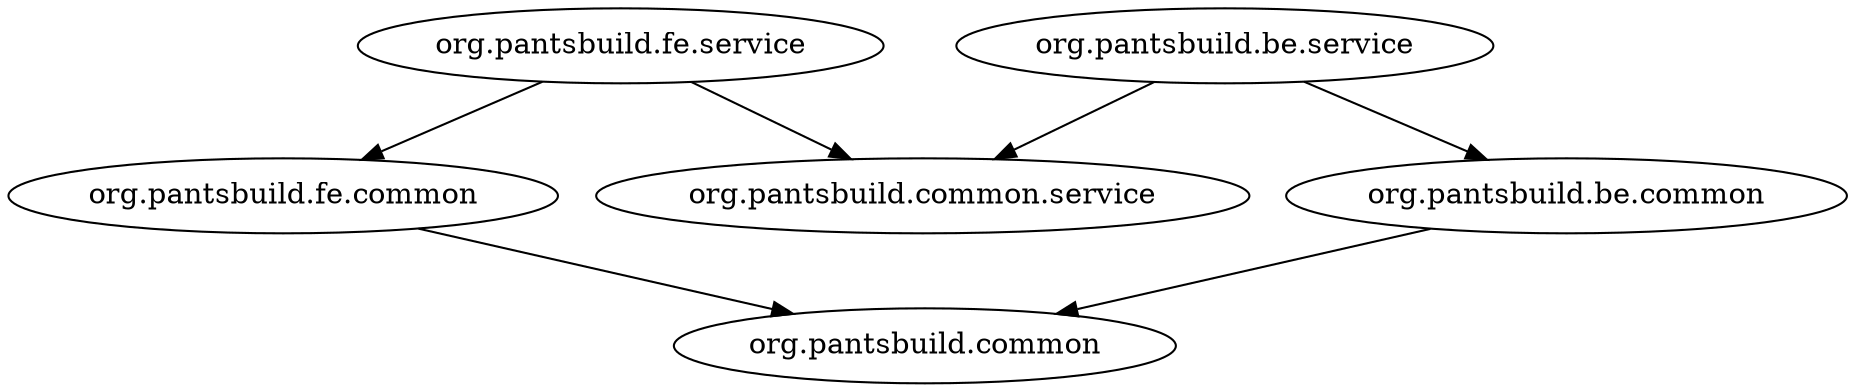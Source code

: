 digraph G {
  common [label="org.pantsbuild.common"];
  fe_common [label="org.pantsbuild.fe.common"];
  be_common [label="org.pantsbuild.be.common"];

  fe_common -> common;
  be_common -> common;

  service_common [label="org.pantsbuild.common.service"];
  fe_service [label="org.pantsbuild.fe.service"];
  be_service [label="org.pantsbuild.be.service"];

  fe_service -> service_common;
  fe_service -> fe_common;
  be_service -> service_common;
  be_service -> be_common;
}
